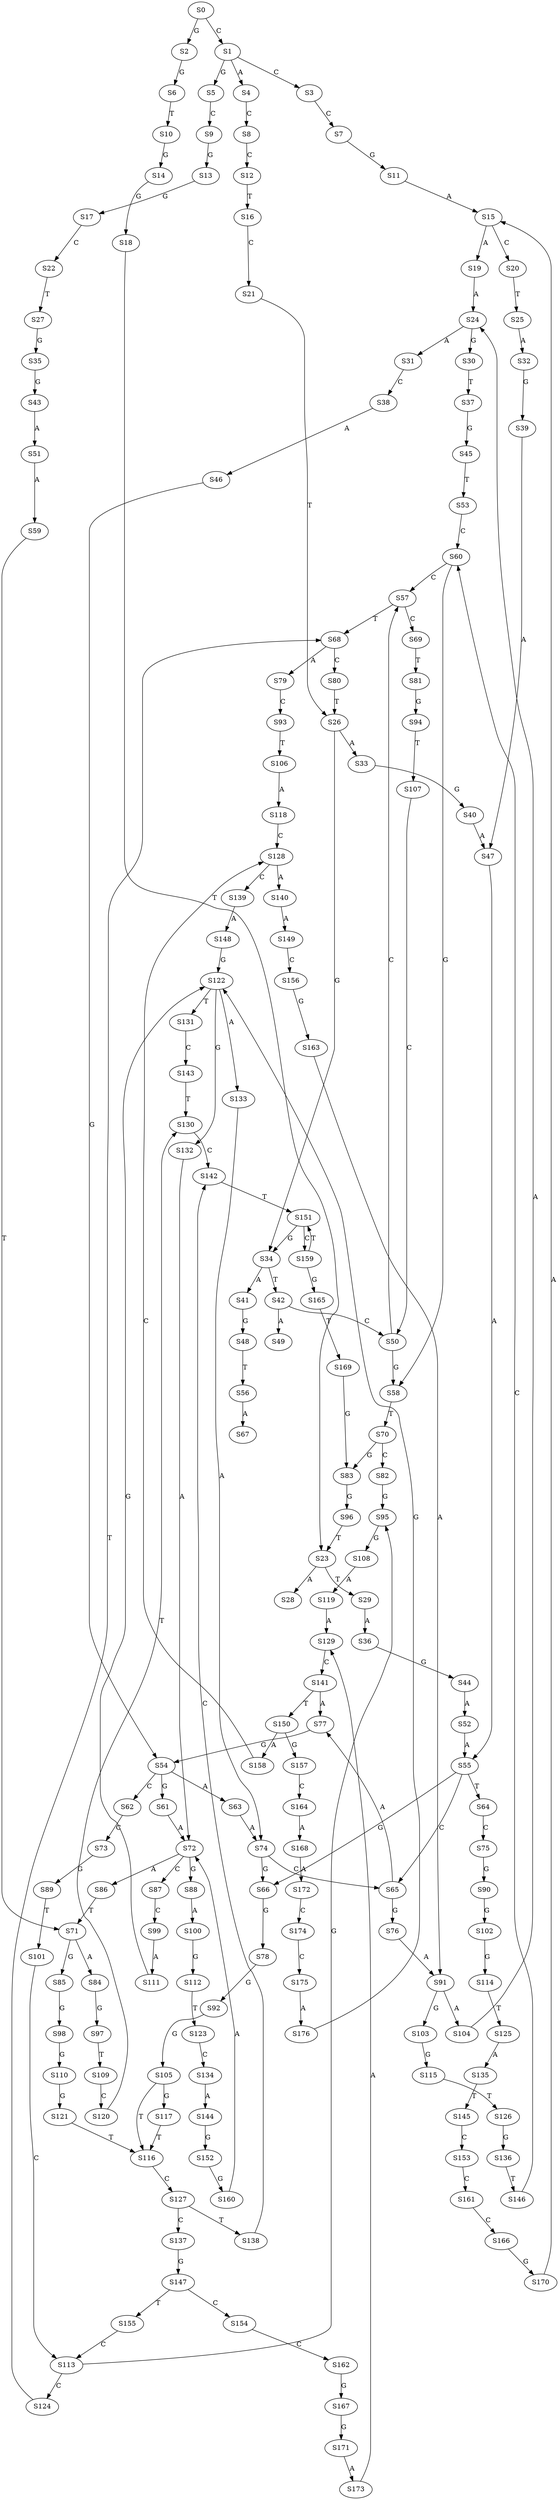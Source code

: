 strict digraph  {
	S0 -> S1 [ label = C ];
	S0 -> S2 [ label = G ];
	S1 -> S3 [ label = C ];
	S1 -> S4 [ label = A ];
	S1 -> S5 [ label = G ];
	S2 -> S6 [ label = G ];
	S3 -> S7 [ label = C ];
	S4 -> S8 [ label = C ];
	S5 -> S9 [ label = C ];
	S6 -> S10 [ label = T ];
	S7 -> S11 [ label = G ];
	S8 -> S12 [ label = C ];
	S9 -> S13 [ label = G ];
	S10 -> S14 [ label = G ];
	S11 -> S15 [ label = A ];
	S12 -> S16 [ label = T ];
	S13 -> S17 [ label = G ];
	S14 -> S18 [ label = G ];
	S15 -> S19 [ label = A ];
	S15 -> S20 [ label = C ];
	S16 -> S21 [ label = C ];
	S17 -> S22 [ label = C ];
	S18 -> S23 [ label = T ];
	S19 -> S24 [ label = A ];
	S20 -> S25 [ label = T ];
	S21 -> S26 [ label = T ];
	S22 -> S27 [ label = T ];
	S23 -> S28 [ label = A ];
	S23 -> S29 [ label = T ];
	S24 -> S30 [ label = G ];
	S24 -> S31 [ label = A ];
	S25 -> S32 [ label = A ];
	S26 -> S33 [ label = A ];
	S26 -> S34 [ label = G ];
	S27 -> S35 [ label = G ];
	S29 -> S36 [ label = A ];
	S30 -> S37 [ label = T ];
	S31 -> S38 [ label = C ];
	S32 -> S39 [ label = G ];
	S33 -> S40 [ label = G ];
	S34 -> S41 [ label = A ];
	S34 -> S42 [ label = T ];
	S35 -> S43 [ label = G ];
	S36 -> S44 [ label = G ];
	S37 -> S45 [ label = G ];
	S38 -> S46 [ label = A ];
	S39 -> S47 [ label = A ];
	S40 -> S47 [ label = A ];
	S41 -> S48 [ label = G ];
	S42 -> S49 [ label = A ];
	S42 -> S50 [ label = C ];
	S43 -> S51 [ label = A ];
	S44 -> S52 [ label = A ];
	S45 -> S53 [ label = T ];
	S46 -> S54 [ label = G ];
	S47 -> S55 [ label = A ];
	S48 -> S56 [ label = T ];
	S50 -> S57 [ label = C ];
	S50 -> S58 [ label = G ];
	S51 -> S59 [ label = A ];
	S52 -> S55 [ label = A ];
	S53 -> S60 [ label = C ];
	S54 -> S61 [ label = G ];
	S54 -> S62 [ label = C ];
	S54 -> S63 [ label = A ];
	S55 -> S64 [ label = T ];
	S55 -> S65 [ label = C ];
	S55 -> S66 [ label = G ];
	S56 -> S67 [ label = A ];
	S57 -> S68 [ label = T ];
	S57 -> S69 [ label = C ];
	S58 -> S70 [ label = T ];
	S59 -> S71 [ label = T ];
	S60 -> S58 [ label = G ];
	S60 -> S57 [ label = C ];
	S61 -> S72 [ label = A ];
	S62 -> S73 [ label = C ];
	S63 -> S74 [ label = A ];
	S64 -> S75 [ label = C ];
	S65 -> S76 [ label = G ];
	S65 -> S77 [ label = A ];
	S66 -> S78 [ label = G ];
	S68 -> S79 [ label = A ];
	S68 -> S80 [ label = C ];
	S69 -> S81 [ label = T ];
	S70 -> S82 [ label = C ];
	S70 -> S83 [ label = G ];
	S71 -> S84 [ label = A ];
	S71 -> S85 [ label = G ];
	S72 -> S86 [ label = A ];
	S72 -> S87 [ label = C ];
	S72 -> S88 [ label = G ];
	S73 -> S89 [ label = G ];
	S74 -> S65 [ label = C ];
	S74 -> S66 [ label = G ];
	S75 -> S90 [ label = G ];
	S76 -> S91 [ label = A ];
	S77 -> S54 [ label = G ];
	S78 -> S92 [ label = G ];
	S79 -> S93 [ label = C ];
	S80 -> S26 [ label = T ];
	S81 -> S94 [ label = G ];
	S82 -> S95 [ label = G ];
	S83 -> S96 [ label = G ];
	S84 -> S97 [ label = G ];
	S85 -> S98 [ label = G ];
	S86 -> S71 [ label = T ];
	S87 -> S99 [ label = C ];
	S88 -> S100 [ label = A ];
	S89 -> S101 [ label = T ];
	S90 -> S102 [ label = G ];
	S91 -> S103 [ label = G ];
	S91 -> S104 [ label = A ];
	S92 -> S105 [ label = G ];
	S93 -> S106 [ label = T ];
	S94 -> S107 [ label = T ];
	S95 -> S108 [ label = G ];
	S96 -> S23 [ label = T ];
	S97 -> S109 [ label = T ];
	S98 -> S110 [ label = G ];
	S99 -> S111 [ label = A ];
	S100 -> S112 [ label = G ];
	S101 -> S113 [ label = C ];
	S102 -> S114 [ label = G ];
	S103 -> S115 [ label = G ];
	S104 -> S24 [ label = A ];
	S105 -> S116 [ label = T ];
	S105 -> S117 [ label = G ];
	S106 -> S118 [ label = A ];
	S107 -> S50 [ label = C ];
	S108 -> S119 [ label = A ];
	S109 -> S120 [ label = C ];
	S110 -> S121 [ label = G ];
	S111 -> S122 [ label = G ];
	S112 -> S123 [ label = T ];
	S113 -> S124 [ label = C ];
	S113 -> S95 [ label = G ];
	S114 -> S125 [ label = T ];
	S115 -> S126 [ label = T ];
	S116 -> S127 [ label = C ];
	S117 -> S116 [ label = T ];
	S118 -> S128 [ label = C ];
	S119 -> S129 [ label = A ];
	S120 -> S130 [ label = T ];
	S121 -> S116 [ label = T ];
	S122 -> S131 [ label = T ];
	S122 -> S132 [ label = G ];
	S122 -> S133 [ label = A ];
	S123 -> S134 [ label = C ];
	S124 -> S68 [ label = T ];
	S125 -> S135 [ label = A ];
	S126 -> S136 [ label = G ];
	S127 -> S137 [ label = C ];
	S127 -> S138 [ label = T ];
	S128 -> S139 [ label = C ];
	S128 -> S140 [ label = A ];
	S129 -> S141 [ label = C ];
	S130 -> S142 [ label = C ];
	S131 -> S143 [ label = C ];
	S132 -> S72 [ label = A ];
	S133 -> S74 [ label = A ];
	S134 -> S144 [ label = A ];
	S135 -> S145 [ label = T ];
	S136 -> S146 [ label = T ];
	S137 -> S147 [ label = G ];
	S138 -> S142 [ label = C ];
	S139 -> S148 [ label = A ];
	S140 -> S149 [ label = A ];
	S141 -> S77 [ label = A ];
	S141 -> S150 [ label = T ];
	S142 -> S151 [ label = T ];
	S143 -> S130 [ label = T ];
	S144 -> S152 [ label = G ];
	S145 -> S153 [ label = C ];
	S146 -> S60 [ label = C ];
	S147 -> S154 [ label = C ];
	S147 -> S155 [ label = T ];
	S148 -> S122 [ label = G ];
	S149 -> S156 [ label = C ];
	S150 -> S157 [ label = G ];
	S150 -> S158 [ label = A ];
	S151 -> S34 [ label = G ];
	S151 -> S159 [ label = C ];
	S152 -> S160 [ label = G ];
	S153 -> S161 [ label = C ];
	S154 -> S162 [ label = C ];
	S155 -> S113 [ label = C ];
	S156 -> S163 [ label = G ];
	S157 -> S164 [ label = C ];
	S158 -> S128 [ label = C ];
	S159 -> S151 [ label = T ];
	S159 -> S165 [ label = G ];
	S160 -> S72 [ label = A ];
	S161 -> S166 [ label = C ];
	S162 -> S167 [ label = G ];
	S163 -> S91 [ label = A ];
	S164 -> S168 [ label = A ];
	S165 -> S169 [ label = T ];
	S166 -> S170 [ label = G ];
	S167 -> S171 [ label = G ];
	S168 -> S172 [ label = A ];
	S169 -> S83 [ label = G ];
	S170 -> S15 [ label = A ];
	S171 -> S173 [ label = A ];
	S172 -> S174 [ label = C ];
	S173 -> S129 [ label = A ];
	S174 -> S175 [ label = C ];
	S175 -> S176 [ label = A ];
	S176 -> S122 [ label = G ];
}

